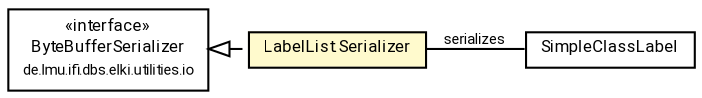#!/usr/local/bin/dot
#
# Class diagram 
# Generated by UMLGraph version R5_7_2-60-g0e99a6 (http://www.spinellis.gr/umlgraph/)
#

digraph G {
	graph [fontnames="svg"]
	edge [fontname="Roboto",fontsize=7,labelfontname="Roboto",labelfontsize=7,color="black"];
	node [fontname="Roboto",fontcolor="black",fontsize=8,shape=plaintext,margin=0,width=0,height=0];
	nodesep=0.15;
	ranksep=0.25;
	rankdir=LR;
	// de.lmu.ifi.dbs.elki.data.SimpleClassLabel
	c6139389 [label=<<table title="de.lmu.ifi.dbs.elki.data.SimpleClassLabel" border="0" cellborder="1" cellspacing="0" cellpadding="2" href="SimpleClassLabel.html" target="_parent">
		<tr><td><table border="0" cellspacing="0" cellpadding="1">
		<tr><td align="center" balign="center"> <font face="Roboto">SimpleClassLabel</font> </td></tr>
		</table></td></tr>
		</table>>, URL="SimpleClassLabel.html"];
	// de.lmu.ifi.dbs.elki.data.LabelList.Serializer
	c6139393 [label=<<table title="de.lmu.ifi.dbs.elki.data.LabelList.Serializer" border="0" cellborder="1" cellspacing="0" cellpadding="2" bgcolor="lemonChiffon" href="LabelList.Serializer.html" target="_parent">
		<tr><td><table border="0" cellspacing="0" cellpadding="1">
		<tr><td align="center" balign="center"> <font face="Roboto">LabelList.Serializer</font> </td></tr>
		</table></td></tr>
		</table>>, URL="LabelList.Serializer.html"];
	// de.lmu.ifi.dbs.elki.utilities.io.ByteBufferSerializer<T>
	c6140058 [label=<<table title="de.lmu.ifi.dbs.elki.utilities.io.ByteBufferSerializer" border="0" cellborder="1" cellspacing="0" cellpadding="2" href="../utilities/io/ByteBufferSerializer.html" target="_parent">
		<tr><td><table border="0" cellspacing="0" cellpadding="1">
		<tr><td align="center" balign="center"> &#171;interface&#187; </td></tr>
		<tr><td align="center" balign="center"> <font face="Roboto">ByteBufferSerializer</font> </td></tr>
		<tr><td align="center" balign="center"> <font face="Roboto" point-size="7.0">de.lmu.ifi.dbs.elki.utilities.io</font> </td></tr>
		</table></td></tr>
		</table>>, URL="../utilities/io/ByteBufferSerializer.html"];
	// de.lmu.ifi.dbs.elki.data.LabelList.Serializer implements de.lmu.ifi.dbs.elki.utilities.io.ByteBufferSerializer<T>
	c6140058 -> c6139393 [arrowtail=empty,style=dashed,dir=back,weight=9];
	// de.lmu.ifi.dbs.elki.data.LabelList.Serializer assoc de.lmu.ifi.dbs.elki.data.SimpleClassLabel
	c6139393 -> c6139389 [arrowhead=none,weight=2,label="serializes"];
}

